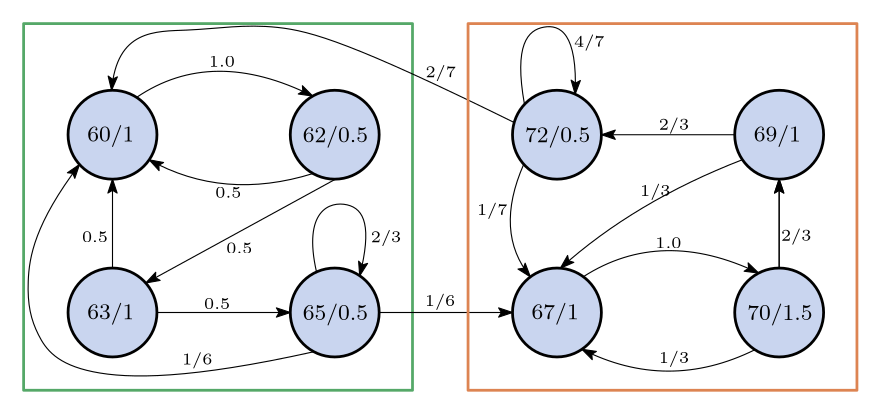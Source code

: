 <?xml version="1.0"?>
<!DOCTYPE ipe SYSTEM "ipe.dtd">
<ipe version="70218" creator="Ipe 7.2.24">
<info created="D:20240310174921" modified="D:20240319212652"/>
<ipestyle name="basic">
<symbol name="arrow/arc(spx)">
<path stroke="sym-stroke" fill="sym-stroke" pen="sym-pen">
0 0 m
-1 0.333 l
-1 -0.333 l
h
</path>
</symbol>
<symbol name="arrow/farc(spx)">
<path stroke="sym-stroke" fill="white" pen="sym-pen">
0 0 m
-1 0.333 l
-1 -0.333 l
h
</path>
</symbol>
<symbol name="arrow/ptarc(spx)">
<path stroke="sym-stroke" fill="sym-stroke" pen="sym-pen">
0 0 m
-1 0.333 l
-0.8 0 l
-1 -0.333 l
h
</path>
</symbol>
<symbol name="arrow/fptarc(spx)">
<path stroke="sym-stroke" fill="white" pen="sym-pen">
0 0 m
-1 0.333 l
-0.8 0 l
-1 -0.333 l
h
</path>
</symbol>
<symbol name="mark/circle(sx)" transformations="translations">
<path fill="sym-stroke">
0.6 0 0 0.6 0 0 e
0.4 0 0 0.4 0 0 e
</path>
</symbol>
<symbol name="mark/disk(sx)" transformations="translations">
<path fill="sym-stroke">
0.6 0 0 0.6 0 0 e
</path>
</symbol>
<symbol name="mark/fdisk(sfx)" transformations="translations">
<group>
<path fill="sym-fill">
0.5 0 0 0.5 0 0 e
</path>
<path fill="sym-stroke" fillrule="eofill">
0.6 0 0 0.6 0 0 e
0.4 0 0 0.4 0 0 e
</path>
</group>
</symbol>
<symbol name="mark/box(sx)" transformations="translations">
<path fill="sym-stroke" fillrule="eofill">
-0.6 -0.6 m
0.6 -0.6 l
0.6 0.6 l
-0.6 0.6 l
h
-0.4 -0.4 m
0.4 -0.4 l
0.4 0.4 l
-0.4 0.4 l
h
</path>
</symbol>
<symbol name="mark/square(sx)" transformations="translations">
<path fill="sym-stroke">
-0.6 -0.6 m
0.6 -0.6 l
0.6 0.6 l
-0.6 0.6 l
h
</path>
</symbol>
<symbol name="mark/fsquare(sfx)" transformations="translations">
<group>
<path fill="sym-fill">
-0.5 -0.5 m
0.5 -0.5 l
0.5 0.5 l
-0.5 0.5 l
h
</path>
<path fill="sym-stroke" fillrule="eofill">
-0.6 -0.6 m
0.6 -0.6 l
0.6 0.6 l
-0.6 0.6 l
h
-0.4 -0.4 m
0.4 -0.4 l
0.4 0.4 l
-0.4 0.4 l
h
</path>
</group>
</symbol>
<symbol name="mark/cross(sx)" transformations="translations">
<group>
<path fill="sym-stroke">
-0.43 -0.57 m
0.57 0.43 l
0.43 0.57 l
-0.57 -0.43 l
h
</path>
<path fill="sym-stroke">
-0.43 0.57 m
0.57 -0.43 l
0.43 -0.57 l
-0.57 0.43 l
h
</path>
</group>
</symbol>
<symbol name="arrow/fnormal(spx)">
<path stroke="sym-stroke" fill="white" pen="sym-pen">
0 0 m
-1 0.333 l
-1 -0.333 l
h
</path>
</symbol>
<symbol name="arrow/pointed(spx)">
<path stroke="sym-stroke" fill="sym-stroke" pen="sym-pen">
0 0 m
-1 0.333 l
-0.8 0 l
-1 -0.333 l
h
</path>
</symbol>
<symbol name="arrow/fpointed(spx)">
<path stroke="sym-stroke" fill="white" pen="sym-pen">
0 0 m
-1 0.333 l
-0.8 0 l
-1 -0.333 l
h
</path>
</symbol>
<symbol name="arrow/linear(spx)">
<path stroke="sym-stroke" pen="sym-pen">
-1 0.333 m
0 0 l
-1 -0.333 l
</path>
</symbol>
<symbol name="arrow/fdouble(spx)">
<path stroke="sym-stroke" fill="white" pen="sym-pen">
0 0 m
-1 0.333 l
-1 -0.333 l
h
-1 0 m
-2 0.333 l
-2 -0.333 l
h
</path>
</symbol>
<symbol name="arrow/double(spx)">
<path stroke="sym-stroke" fill="sym-stroke" pen="sym-pen">
0 0 m
-1 0.333 l
-1 -0.333 l
h
-1 0 m
-2 0.333 l
-2 -0.333 l
h
</path>
</symbol>
<anglesize name="22.5 deg" value="22.5"/>
<anglesize name="30 deg" value="30"/>
<anglesize name="45 deg" value="45"/>
<anglesize name="60 deg" value="60"/>
<anglesize name="90 deg" value="90"/>
<arrowsize name="large" value="10"/>
<arrowsize name="small" value="5"/>
<arrowsize name="tiny" value="3"/>
<color name="blue" value="0 0 1"/>
<color name="brown" value="0.647 0.165 0.165"/>
<color name="darkblue" value="0 0 0.545"/>
<color name="darkcyan" value="0 0.545 0.545"/>
<color name="darkgray" value="0.663"/>
<color name="darkgreen" value="0 0.392 0"/>
<color name="darkmagenta" value="0.545 0 0.545"/>
<color name="darkorange" value="1 0.549 0"/>
<color name="darkred" value="0.545 0 0"/>
<color name="gold" value="1 0.843 0"/>
<color name="gray" value="0.745"/>
<color name="green" value="0 1 0"/>
<color name="lightblue" value="0.678 0.847 0.902"/>
<color name="lightcyan" value="0.878 1 1"/>
<color name="lightgray" value="0.827"/>
<color name="lightgreen" value="0.565 0.933 0.565"/>
<color name="lightyellow" value="1 1 0.878"/>
<color name="navy" value="0 0 0.502"/>
<color name="orange" value="1 0.647 0"/>
<color name="pink" value="1 0.753 0.796"/>
<color name="purple" value="0.627 0.125 0.941"/>
<color name="red" value="1 0 0"/>
<color name="sbblue" value="0.298 0.447 0.79"/>
<color name="sbgreen" value="0.333 0.658 0.407"/>
<color name="sborange" value="0.866 0.517 0.321"/>
<color name="sbpurple" value="0.505 0.447 0.698"/>
<color name="sbred" value="0.768 0.305 0.321"/>
<color name="seagreen" value="0.18 0.545 0.341"/>
<color name="turquoise" value="0.251 0.878 0.816"/>
<color name="verydarkgray" value="0.4"/>
<color name="violet" value="0.933 0.51 0.933"/>
<color name="yellow" value="1 1 0"/>
<dashstyle name="dash dot dotted" value="[4 2 1 2 1 2] 0"/>
<dashstyle name="dash dotted" value="[4 2 1 2] 0"/>
<dashstyle name="dashed" value="[4] 0"/>
<dashstyle name="dotted" value="[1 3] 0"/>
<gridsize name="10 pts (~3.5 mm)" value="10"/>
<gridsize name="14 pts (~5 mm)" value="14"/>
<gridsize name="16 pts (~6 mm)" value="16"/>
<gridsize name="20 pts (~7 mm)" value="20"/>
<gridsize name="28 pts (~10 mm)" value="28"/>
<gridsize name="32 pts (~12 mm)" value="32"/>
<gridsize name="4 pts" value="4"/>
<gridsize name="56 pts (~20 mm)" value="56"/>
<gridsize name="8 pts (~3 mm)" value="8"/>
<opacity name="10%" value="0.1"/>
<opacity name="30%" value="0.3"/>
<opacity name="50%" value="0.5"/>
<opacity name="75%" value="0.75"/>
<pen name="fat" value="1.2"/>
<pen name="heavier" value="0.8"/>
<pen name="ultrafat" value="2"/>
<symbolsize name="large" value="5"/>
<symbolsize name="small" value="2"/>
<symbolsize name="tiny" value="1.1"/>
<textsize name="Huge" value="\Huge"/>
<textsize name="LARGE" value="\LARGE"/>
<textsize name="Large" value="\Large"/>
<textsize name="footnote" value="\footnotesize"/>
<textsize name="huge" value="\huge"/>
<textsize name="large" value="\large"/>
<textsize name="small" value="\small"/>
<textsize name="tiny" value="\tiny"/>
<textstyle name="center" begin="\begin{center}" end="\end{center}"/>
<textstyle name="item" begin="\begin{itemize}\item{}" end="\end{itemize}"/>
<textstyle name="itemize" begin="\begin{itemize}" end="\end{itemize}"/>
<tiling name="falling" angle="-60" step="4" width="1"/>
<tiling name="rising" angle="30" step="4" width="1"/>
</ipestyle>
<page>
<layer name="alpha"/>
<view layers="alpha" active="alpha"/>
<path layer="alpha" stroke="white" fill="white" pen="1">
40 768 m
40 620 l
356 620 l
356 768 l
h
</path>
<path stroke="sbgreen" pen="1" opacity="10%" stroke-opacity="opaque">
48 760 m
48 628 l
188 628 l
188 760 l
h
</path>
<path matrix="1 0 0 1 -48 0" stroke="black" fill="sbblue" pen="1" opacity="30%" stroke-opacity="opaque">
16 0 0 16 128 720 e
</path>
<text matrix="1 0 0 1 -57.1213 -2.43759" transformations="translations" pos="128 720" stroke="black" type="label" width="16.937" height="5.98" depth="1.99" valign="baseline" size="8">60/1</text>
<path matrix="1 0 0 1 32 0" stroke="black" fill="sbblue" pen="1" opacity="30%" stroke-opacity="opaque">
16 0 0 16 128 720 e
</path>
<text matrix="1 0 0 1 20.4676 -2.74374" transformations="translations" pos="128 720" stroke="black" type="label" width="23.523" height="5.98" depth="1.99" valign="baseline" size="8">62/0.5</text>
<path matrix="1 0 0 1 -48 -64" stroke="black" fill="sbblue" pen="1" opacity="30%" stroke-opacity="opaque">
16 0 0 16 128 720 e
</path>
<text matrix="1 0 0 1 -57.1213 -66.438" transformations="translations" pos="128 720" stroke="black" type="label" width="16.937" height="5.98" depth="1.99" valign="baseline" size="8">63/1</text>
<path matrix="1 0 0 1 32 -64" stroke="black" fill="sbblue" pen="1" opacity="30%" stroke-opacity="opaque">
16 0 0 16 128 720 e
</path>
<text matrix="1 0 0 1 20.4676 -66.744" transformations="translations" pos="128 720" stroke="black" type="label" width="23.523" height="5.98" depth="1.99" valign="baseline" size="8">65/0.5</text>
<path matrix="1 0 0 1 192 -64" stroke="black" fill="sbblue" pen="1" opacity="30%" stroke-opacity="opaque">
16 0 0 16 128 720 e
</path>
<text matrix="1 0 0 1 180.468 -66.744" transformations="translations" pos="128 720" stroke="black" type="label" width="23.523" height="5.98" depth="1.99" valign="baseline" size="8">70/1.5</text>
<path matrix="1 0 0 1 112 -64" stroke="black" fill="sbblue" pen="1" opacity="30%" stroke-opacity="opaque">
16 0 0 16 128 720 e
</path>
<text matrix="1 0 0 1 102.879 -66.438" transformations="translations" pos="128 720" stroke="black" type="label" width="16.937" height="5.98" depth="1.99" valign="baseline" size="8">67/1</text>
<path matrix="1 0 0 1 192 0" stroke="black" fill="sbblue" pen="1" opacity="30%" stroke-opacity="opaque">
16 0 0 16 128 720 e
</path>
<text matrix="1 0 0 1 182.879 -2.438" transformations="translations" pos="128 720" stroke="black" type="label" width="16.937" height="5.98" depth="1.99" valign="baseline" size="8">69/1</text>
<path matrix="1 0 0 1 112 0" stroke="black" fill="sbblue" pen="1" opacity="30%" stroke-opacity="opaque">
16 0 0 16 128 720 e
</path>
<text matrix="1 0 0 1 100.468 -2.744" transformations="translations" pos="128 720" stroke="black" type="label" width="23.523" height="5.98" depth="1.99" valign="baseline" size="8">72/0.5</text>
<path matrix="1 0 0 1 0 160" stroke="black" arrow="ptarc/small">
88.6766 573.443 m
116 592
152.092 573.909 c
</path>
<path matrix="1 0 0 1 0 160" stroke="black" arrow="ptarc/small">
152.192 546.034 m
120 536
93.2091 550.971 c
</path>
<text matrix="1 0 0 1 -1.33504 156.472" transformations="translations" pos="116 588" stroke="black" type="label" width="9.409" height="3.852" depth="0" valign="baseline" size="6">1.0</text>
<text matrix="1 0 0 1 0.983551 109.269" transformations="translations" pos="116 588" stroke="black" type="label" width="9.409" height="3.852" depth="0" valign="baseline" size="6">0.5</text>
<path matrix="1 0 0 1 0 160" stroke="black" arrow="ptarc/small">
160.276 544.002 m
91.9681 506.619 l
</path>
<text matrix="1 0 0 1 4.98355 89.269" transformations="translations" pos="116 588" stroke="black" type="label" width="9.409" height="3.852" depth="0" valign="baseline" size="6">0.5</text>
<path matrix="1 0 0 1 0 160" stroke="black" arrow="ptarc/small">
80 512 m
80 544 l
</path>
<path matrix="1 0 0 1 0 160" stroke="black" arrow="ptarc/small">
96 496 m
144 496 l
</path>
<text matrix="1 0 0 1 -47.0164 93.269" transformations="translations" pos="116 588" stroke="black" type="label" width="9.409" height="3.852" depth="0" valign="baseline" size="6">0.5</text>
<text matrix="1 0 0 1 -3.01645 69.269" transformations="translations" pos="116 588" stroke="black" type="label" width="9.409" height="3.852" depth="0" valign="baseline" size="6">0.5</text>
<path matrix="1 0 0 1 0 160" stroke="black" arrow="ptarc/small">
153.444 510.595 m
148.423 532.682
168.026 539.734
173.444 526.87
168.992 509.234 c
</path>
<path matrix="1 0 0 1 0 160" stroke="black" arrow="ptarc/small">
176 496 m
224 496 l
</path>
<path matrix="1 0 0 1 0 160" stroke="black" arrow="ptarc/small">
152.492 481.871 m
108 472
64 472
52 488
48 504
52 528
68.1143 549.289 c
</path>
<text matrix="1 0 0 1 -11.0164 49.269" transformations="translations" pos="116 588" stroke="black" type="label" width="10.959" height="4.488" depth="1.49" valign="baseline" size="6">1/6</text>
<text matrix="1 0 0 1 76.414 70.3181" transformations="translations" pos="116 588" stroke="black" type="label" width="10.959" height="4.488" depth="1.49" valign="baseline" size="6">1/6</text>
<text matrix="1 0 0 1 56.9836 93.269" transformations="translations" pos="116 588" stroke="black" type="label" width="10.959" height="4.488" depth="1.49" valign="baseline" size="6">2/3</text>
<text matrix="1 0 0 1 159.387 91.1337" transformations="translations" pos="116 588" stroke="black" type="label" width="9.409" height="3.852" depth="0" valign="baseline" size="6">1.0</text>
<path matrix="1 0 0 1 0 160" stroke="black" arrow="ptarc/small">
249.496 508.878 m
277.707 526.979
312.614 510.193 c
</path>
<path matrix="1 0 0 1 0 160" stroke="black" arrow="ptarc/small">
311.271 482.591 m
279.904 467.113
248.992 482.766 c
</path>
<text matrix="1 0 0 1 160.63 49.8038" transformations="translations" pos="116 588" stroke="black" type="label" width="10.959" height="4.488" depth="1.49" valign="baseline" size="6">1/3</text>
<path matrix="1 0 0 1 0 160" stroke="black" arrow="ptarc/small">
320 512 m
320 544 l
</path>
<path matrix="1 0 0 1 0 160" stroke="black" arrow="ptarc/small">
320 512 m
320 544 l
</path>
<text matrix="1 0 0 1 204.63 93.804" transformations="translations" pos="116 588" stroke="black" type="label" width="10.959" height="4.488" depth="1.49" valign="baseline" size="6">2/3</text>
<path matrix="1 0 0 1 0 160" stroke="black" arrow="ptarc/small">
304 560 m
256 560 l
</path>
<path matrix="1 0 0 1 0 160" stroke="black" arrow="ptarc/small">
306.766 551.008 m
268 536
241.235 511.952 c
</path>
<text matrix="1 0 0 1 160.63 133.804" transformations="translations" pos="116 588" stroke="black" type="label" width="10.959" height="4.488" depth="1.49" valign="baseline" size="6">2/3</text>
<text matrix="1 0 0 1 153.927 109.921" transformations="translations" pos="116 588" stroke="black" type="label" width="10.959" height="4.488" depth="1.49" valign="baseline" size="6">1/3</text>
<path matrix="1 0 0 1 0 160" stroke="black" arrow="ptarc/small">
228.045 549.366 m
217.281 524.884
230.436 508.827 c
</path>
<text matrix="1 0 0 1 95.1769 103.09" transformations="translations" pos="116 588" stroke="black" type="label" width="10.959" height="4.488" depth="1.49" valign="baseline" size="6">1/7</text>
<path matrix="1 0 0 1 0 160" stroke="black" arrow="ptarc/small">
228.312 570.926 m
224.437 592.58
234.677 602.834
247.476 596.667
246.561 574.593 c
</path>
<text matrix="1 0 0 1 130.155 163.666" transformations="translations" pos="116 588" stroke="black" type="label" width="10.959" height="4.488" depth="1.49" valign="baseline" size="6">4/7</text>
<path matrix="1 0 0 1 0 160" stroke="black" arrow="ptarc/small">
224.614 564.391 m
166.687 592.936
136.543 601.685
109.169 596.41
81.5712 597.946
79.6645 575.996 c
</path>
<text matrix="1 0 0 1 76.6613 152.698" transformations="translations" pos="116 588" stroke="black" type="label" width="10.959" height="4.488" depth="1.49" valign="baseline" size="6">2/7</text>
<path matrix="1 0 0 1 160 0" stroke="sborange" pen="1" opacity="10%" stroke-opacity="opaque">
48 760 m
48 628 l
188 628 l
188 760 l
h
</path>
</page>
</ipe>

